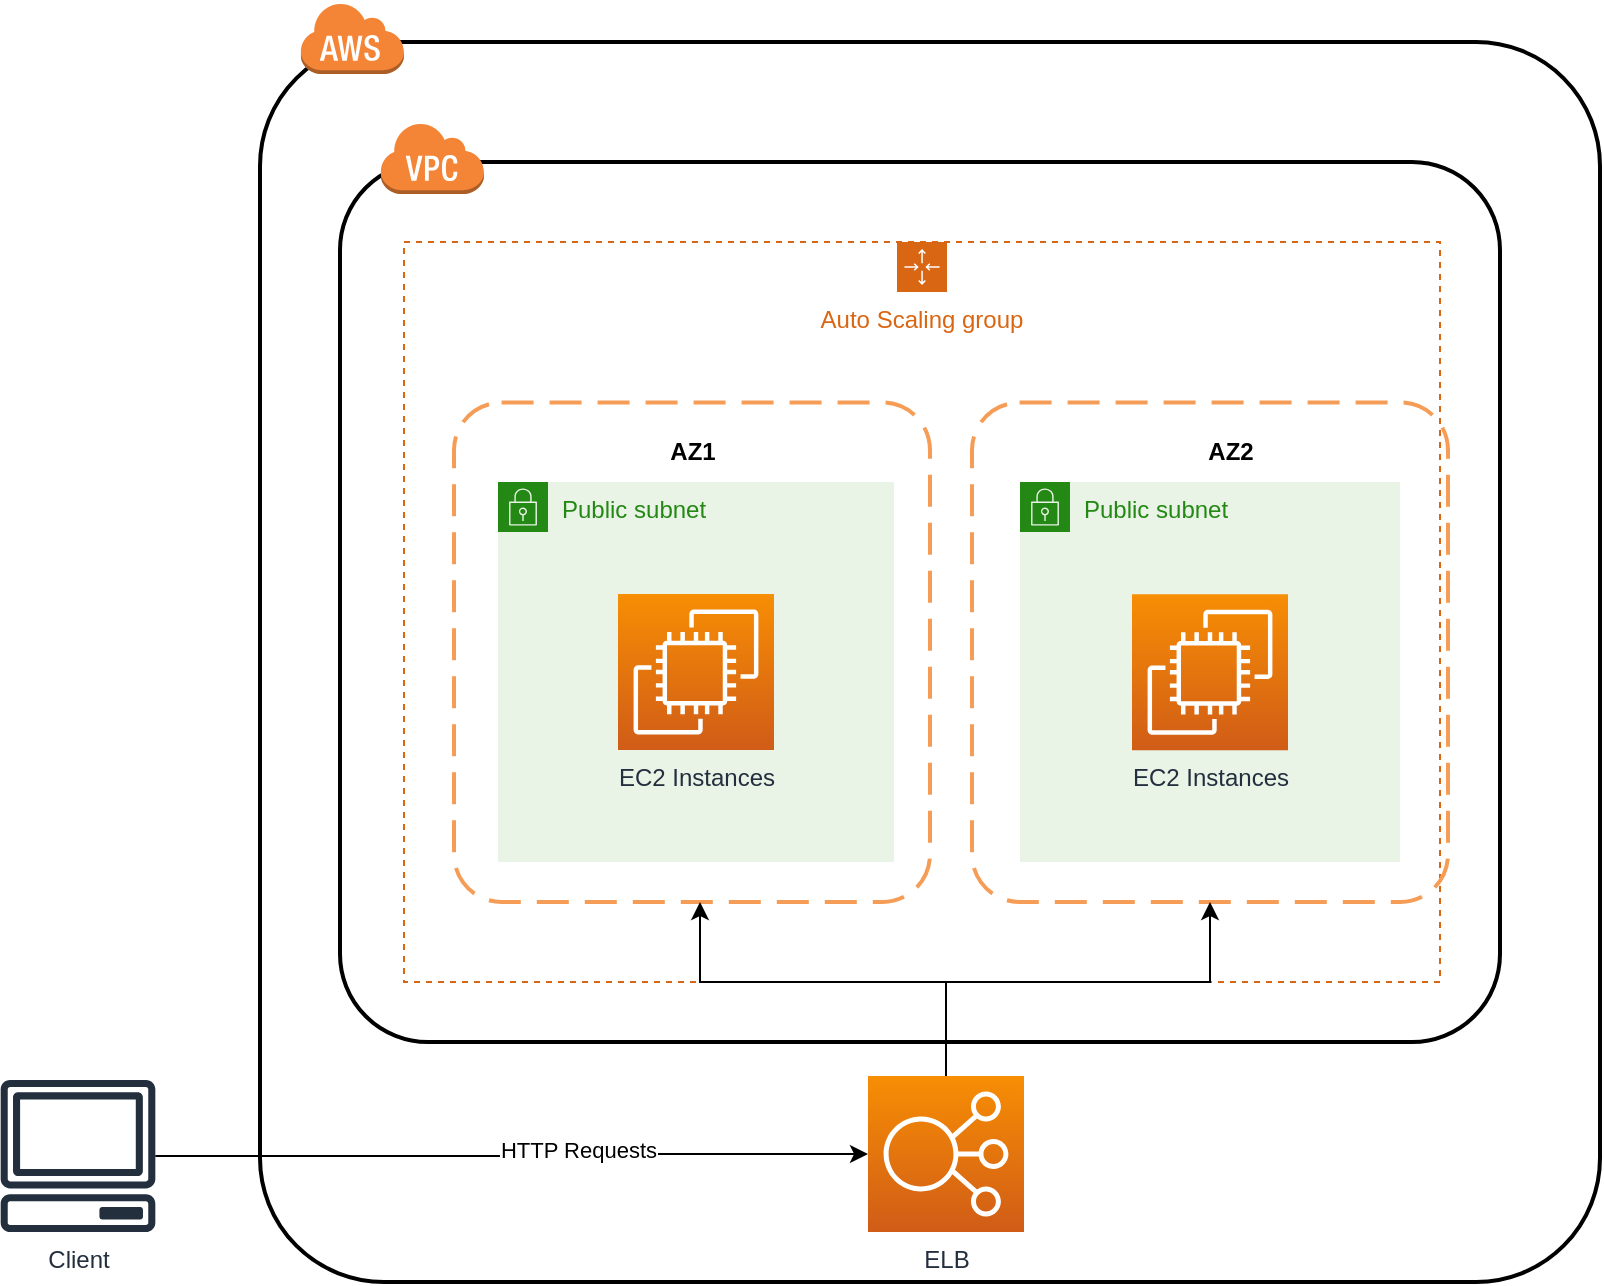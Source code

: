 <mxfile version="20.2.0" type="github">
  <diagram id="tFBmUhOzEIxHrRSv1Gjg" name="Page-1">
    <mxGraphModel dx="1577" dy="869" grid="1" gridSize="10" guides="1" tooltips="1" connect="1" arrows="1" fold="1" page="1" pageScale="1" pageWidth="850" pageHeight="1100" math="0" shadow="0">
      <root>
        <mxCell id="0" />
        <mxCell id="1" parent="0" />
        <mxCell id="GfqcopEs4XKSiGRYqiB3-7" value="" style="rounded=1;arcSize=10;dashed=1;strokeColor=#F59D56;fillColor=none;gradientColor=none;dashPattern=8 4;strokeWidth=2;" vertex="1" parent="1">
          <mxGeometry x="267" y="320.25" width="238" height="249.75" as="geometry" />
        </mxCell>
        <mxCell id="GfqcopEs4XKSiGRYqiB3-2" value="" style="rounded=1;arcSize=10;dashed=0;fillColor=none;gradientColor=none;strokeWidth=2;" vertex="1" parent="1">
          <mxGeometry x="170" y="140" width="670" height="620" as="geometry" />
        </mxCell>
        <mxCell id="GfqcopEs4XKSiGRYqiB3-3" value="" style="dashed=0;html=1;shape=mxgraph.aws3.cloud;fillColor=#F58536;gradientColor=none;dashed=0;" vertex="1" parent="1">
          <mxGeometry x="190" y="120" width="52" height="36" as="geometry" />
        </mxCell>
        <mxCell id="GfqcopEs4XKSiGRYqiB3-4" value="" style="rounded=1;arcSize=10;dashed=0;fillColor=none;gradientColor=none;strokeWidth=2;" vertex="1" parent="1">
          <mxGeometry x="210" y="200" width="580" height="440" as="geometry" />
        </mxCell>
        <mxCell id="GfqcopEs4XKSiGRYqiB3-5" value="" style="dashed=0;html=1;shape=mxgraph.aws3.virtual_private_cloud;fillColor=#F58536;gradientColor=none;dashed=0;" vertex="1" parent="1">
          <mxGeometry x="230" y="180" width="52" height="36" as="geometry" />
        </mxCell>
        <mxCell id="GfqcopEs4XKSiGRYqiB3-6" value="Auto Scaling group" style="points=[[0,0],[0.25,0],[0.5,0],[0.75,0],[1,0],[1,0.25],[1,0.5],[1,0.75],[1,1],[0.75,1],[0.5,1],[0.25,1],[0,1],[0,0.75],[0,0.5],[0,0.25]];outlineConnect=0;gradientColor=none;html=1;whiteSpace=wrap;fontSize=12;fontStyle=0;container=1;pointerEvents=0;collapsible=0;recursiveResize=0;shape=mxgraph.aws4.groupCenter;grIcon=mxgraph.aws4.group_auto_scaling_group;grStroke=1;strokeColor=#D86613;fillColor=none;verticalAlign=top;align=center;fontColor=#D86613;dashed=1;spacingTop=25;" vertex="1" parent="1">
          <mxGeometry x="242" y="240" width="518" height="370" as="geometry" />
        </mxCell>
        <mxCell id="GfqcopEs4XKSiGRYqiB3-8" value="" style="rounded=1;arcSize=10;dashed=1;strokeColor=#F59D56;fillColor=none;gradientColor=none;dashPattern=8 4;strokeWidth=2;" vertex="1" parent="1">
          <mxGeometry x="526" y="320.25" width="238" height="249.75" as="geometry" />
        </mxCell>
        <mxCell id="GfqcopEs4XKSiGRYqiB3-9" value="&lt;b&gt;AZ1&lt;br&gt;&lt;/b&gt;" style="text;html=1;resizable=0;autosize=1;align=center;verticalAlign=middle;points=[];fillColor=none;strokeColor=none;rounded=0;" vertex="1" parent="1">
          <mxGeometry x="361" y="330" width="50" height="30" as="geometry" />
        </mxCell>
        <mxCell id="GfqcopEs4XKSiGRYqiB3-10" value="&lt;b&gt;AZ2&lt;/b&gt;" style="text;html=1;resizable=0;autosize=1;align=center;verticalAlign=middle;points=[];fillColor=none;strokeColor=none;rounded=0;" vertex="1" parent="1">
          <mxGeometry x="630" y="330" width="50" height="30" as="geometry" />
        </mxCell>
        <mxCell id="GfqcopEs4XKSiGRYqiB3-14" value="Public subnet" style="points=[[0,0],[0.25,0],[0.5,0],[0.75,0],[1,0],[1,0.25],[1,0.5],[1,0.75],[1,1],[0.75,1],[0.5,1],[0.25,1],[0,1],[0,0.75],[0,0.5],[0,0.25]];outlineConnect=0;gradientColor=none;html=1;whiteSpace=wrap;fontSize=12;fontStyle=0;container=1;pointerEvents=0;collapsible=0;recursiveResize=0;shape=mxgraph.aws4.group;grIcon=mxgraph.aws4.group_security_group;grStroke=0;strokeColor=#248814;fillColor=#E9F3E6;verticalAlign=top;align=left;spacingLeft=30;fontColor=#248814;dashed=0;" vertex="1" parent="1">
          <mxGeometry x="289" y="360" width="198" height="190" as="geometry" />
        </mxCell>
        <mxCell id="GfqcopEs4XKSiGRYqiB3-19" value="Public subnet" style="points=[[0,0],[0.25,0],[0.5,0],[0.75,0],[1,0],[1,0.25],[1,0.5],[1,0.75],[1,1],[0.75,1],[0.5,1],[0.25,1],[0,1],[0,0.75],[0,0.5],[0,0.25]];outlineConnect=0;gradientColor=none;html=1;whiteSpace=wrap;fontSize=12;fontStyle=0;container=1;pointerEvents=0;collapsible=0;recursiveResize=0;shape=mxgraph.aws4.group;grIcon=mxgraph.aws4.group_security_group;grStroke=0;strokeColor=#248814;fillColor=#E9F3E6;verticalAlign=top;align=left;spacingLeft=30;fontColor=#248814;dashed=0;" vertex="1" parent="1">
          <mxGeometry x="550" y="360" width="190" height="190" as="geometry" />
        </mxCell>
        <mxCell id="GfqcopEs4XKSiGRYqiB3-20" value="EC2 Instances" style="sketch=0;points=[[0,0,0],[0.25,0,0],[0.5,0,0],[0.75,0,0],[1,0,0],[0,1,0],[0.25,1,0],[0.5,1,0],[0.75,1,0],[1,1,0],[0,0.25,0],[0,0.5,0],[0,0.75,0],[1,0.25,0],[1,0.5,0],[1,0.75,0]];outlineConnect=0;fontColor=#232F3E;gradientColor=#F78E04;gradientDirection=north;fillColor=#D05C17;strokeColor=#ffffff;dashed=0;verticalLabelPosition=bottom;verticalAlign=top;align=center;html=1;fontSize=12;fontStyle=0;aspect=fixed;shape=mxgraph.aws4.resourceIcon;resIcon=mxgraph.aws4.ec2;" vertex="1" parent="1">
          <mxGeometry x="349" y="416" width="78" height="78" as="geometry" />
        </mxCell>
        <mxCell id="GfqcopEs4XKSiGRYqiB3-21" value="EC2 Instances" style="sketch=0;points=[[0,0,0],[0.25,0,0],[0.5,0,0],[0.75,0,0],[1,0,0],[0,1,0],[0.25,1,0],[0.5,1,0],[0.75,1,0],[1,1,0],[0,0.25,0],[0,0.5,0],[0,0.75,0],[1,0.25,0],[1,0.5,0],[1,0.75,0]];outlineConnect=0;fontColor=#232F3E;gradientColor=#F78E04;gradientDirection=north;fillColor=#D05C17;strokeColor=#ffffff;dashed=0;verticalLabelPosition=bottom;verticalAlign=top;align=center;html=1;fontSize=12;fontStyle=0;aspect=fixed;shape=mxgraph.aws4.resourceIcon;resIcon=mxgraph.aws4.ec2;" vertex="1" parent="1">
          <mxGeometry x="606" y="416.13" width="78" height="78" as="geometry" />
        </mxCell>
        <mxCell id="GfqcopEs4XKSiGRYqiB3-23" value="" style="edgeStyle=orthogonalEdgeStyle;rounded=0;orthogonalLoop=1;jettySize=auto;html=1;entryX=0.5;entryY=1;entryDx=0;entryDy=0;" edge="1" parent="1" source="GfqcopEs4XKSiGRYqiB3-22" target="GfqcopEs4XKSiGRYqiB3-8">
          <mxGeometry relative="1" as="geometry">
            <Array as="points">
              <mxPoint x="513" y="610" />
              <mxPoint x="645" y="610" />
            </Array>
          </mxGeometry>
        </mxCell>
        <mxCell id="GfqcopEs4XKSiGRYqiB3-26" value="" style="edgeStyle=orthogonalEdgeStyle;rounded=0;orthogonalLoop=1;jettySize=auto;html=1;" edge="1" parent="1" source="GfqcopEs4XKSiGRYqiB3-22">
          <mxGeometry relative="1" as="geometry">
            <mxPoint x="390" y="570" as="targetPoint" />
            <Array as="points">
              <mxPoint x="513" y="610" />
              <mxPoint x="390" y="610" />
            </Array>
          </mxGeometry>
        </mxCell>
        <mxCell id="GfqcopEs4XKSiGRYqiB3-22" value="ELB" style="sketch=0;points=[[0,0,0],[0.25,0,0],[0.5,0,0],[0.75,0,0],[1,0,0],[0,1,0],[0.25,1,0],[0.5,1,0],[0.75,1,0],[1,1,0],[0,0.25,0],[0,0.5,0],[0,0.75,0],[1,0.25,0],[1,0.5,0],[1,0.75,0]];outlineConnect=0;fontColor=#232F3E;gradientColor=#F78E04;gradientDirection=north;fillColor=#D05C17;strokeColor=#ffffff;dashed=0;verticalLabelPosition=bottom;verticalAlign=top;align=center;html=1;fontSize=12;fontStyle=0;aspect=fixed;shape=mxgraph.aws4.resourceIcon;resIcon=mxgraph.aws4.elastic_load_balancing;" vertex="1" parent="1">
          <mxGeometry x="474" y="657" width="78" height="78" as="geometry" />
        </mxCell>
        <mxCell id="GfqcopEs4XKSiGRYqiB3-28" value="" style="edgeStyle=orthogonalEdgeStyle;rounded=0;orthogonalLoop=1;jettySize=auto;html=1;" edge="1" parent="1" source="GfqcopEs4XKSiGRYqiB3-27" target="GfqcopEs4XKSiGRYqiB3-22">
          <mxGeometry relative="1" as="geometry" />
        </mxCell>
        <mxCell id="GfqcopEs4XKSiGRYqiB3-29" value="HTTP Requests" style="edgeLabel;html=1;align=center;verticalAlign=middle;resizable=0;points=[];" vertex="1" connectable="0" parent="GfqcopEs4XKSiGRYqiB3-28">
          <mxGeometry x="0.188" y="2" relative="1" as="geometry">
            <mxPoint as="offset" />
          </mxGeometry>
        </mxCell>
        <mxCell id="GfqcopEs4XKSiGRYqiB3-27" value="&lt;div&gt;Client&lt;/div&gt;" style="sketch=0;outlineConnect=0;fontColor=#232F3E;gradientColor=none;fillColor=#232F3D;strokeColor=none;dashed=0;verticalLabelPosition=bottom;verticalAlign=top;align=center;html=1;fontSize=12;fontStyle=0;aspect=fixed;pointerEvents=1;shape=mxgraph.aws4.client;" vertex="1" parent="1">
          <mxGeometry x="40" y="659" width="78" height="76" as="geometry" />
        </mxCell>
      </root>
    </mxGraphModel>
  </diagram>
</mxfile>
